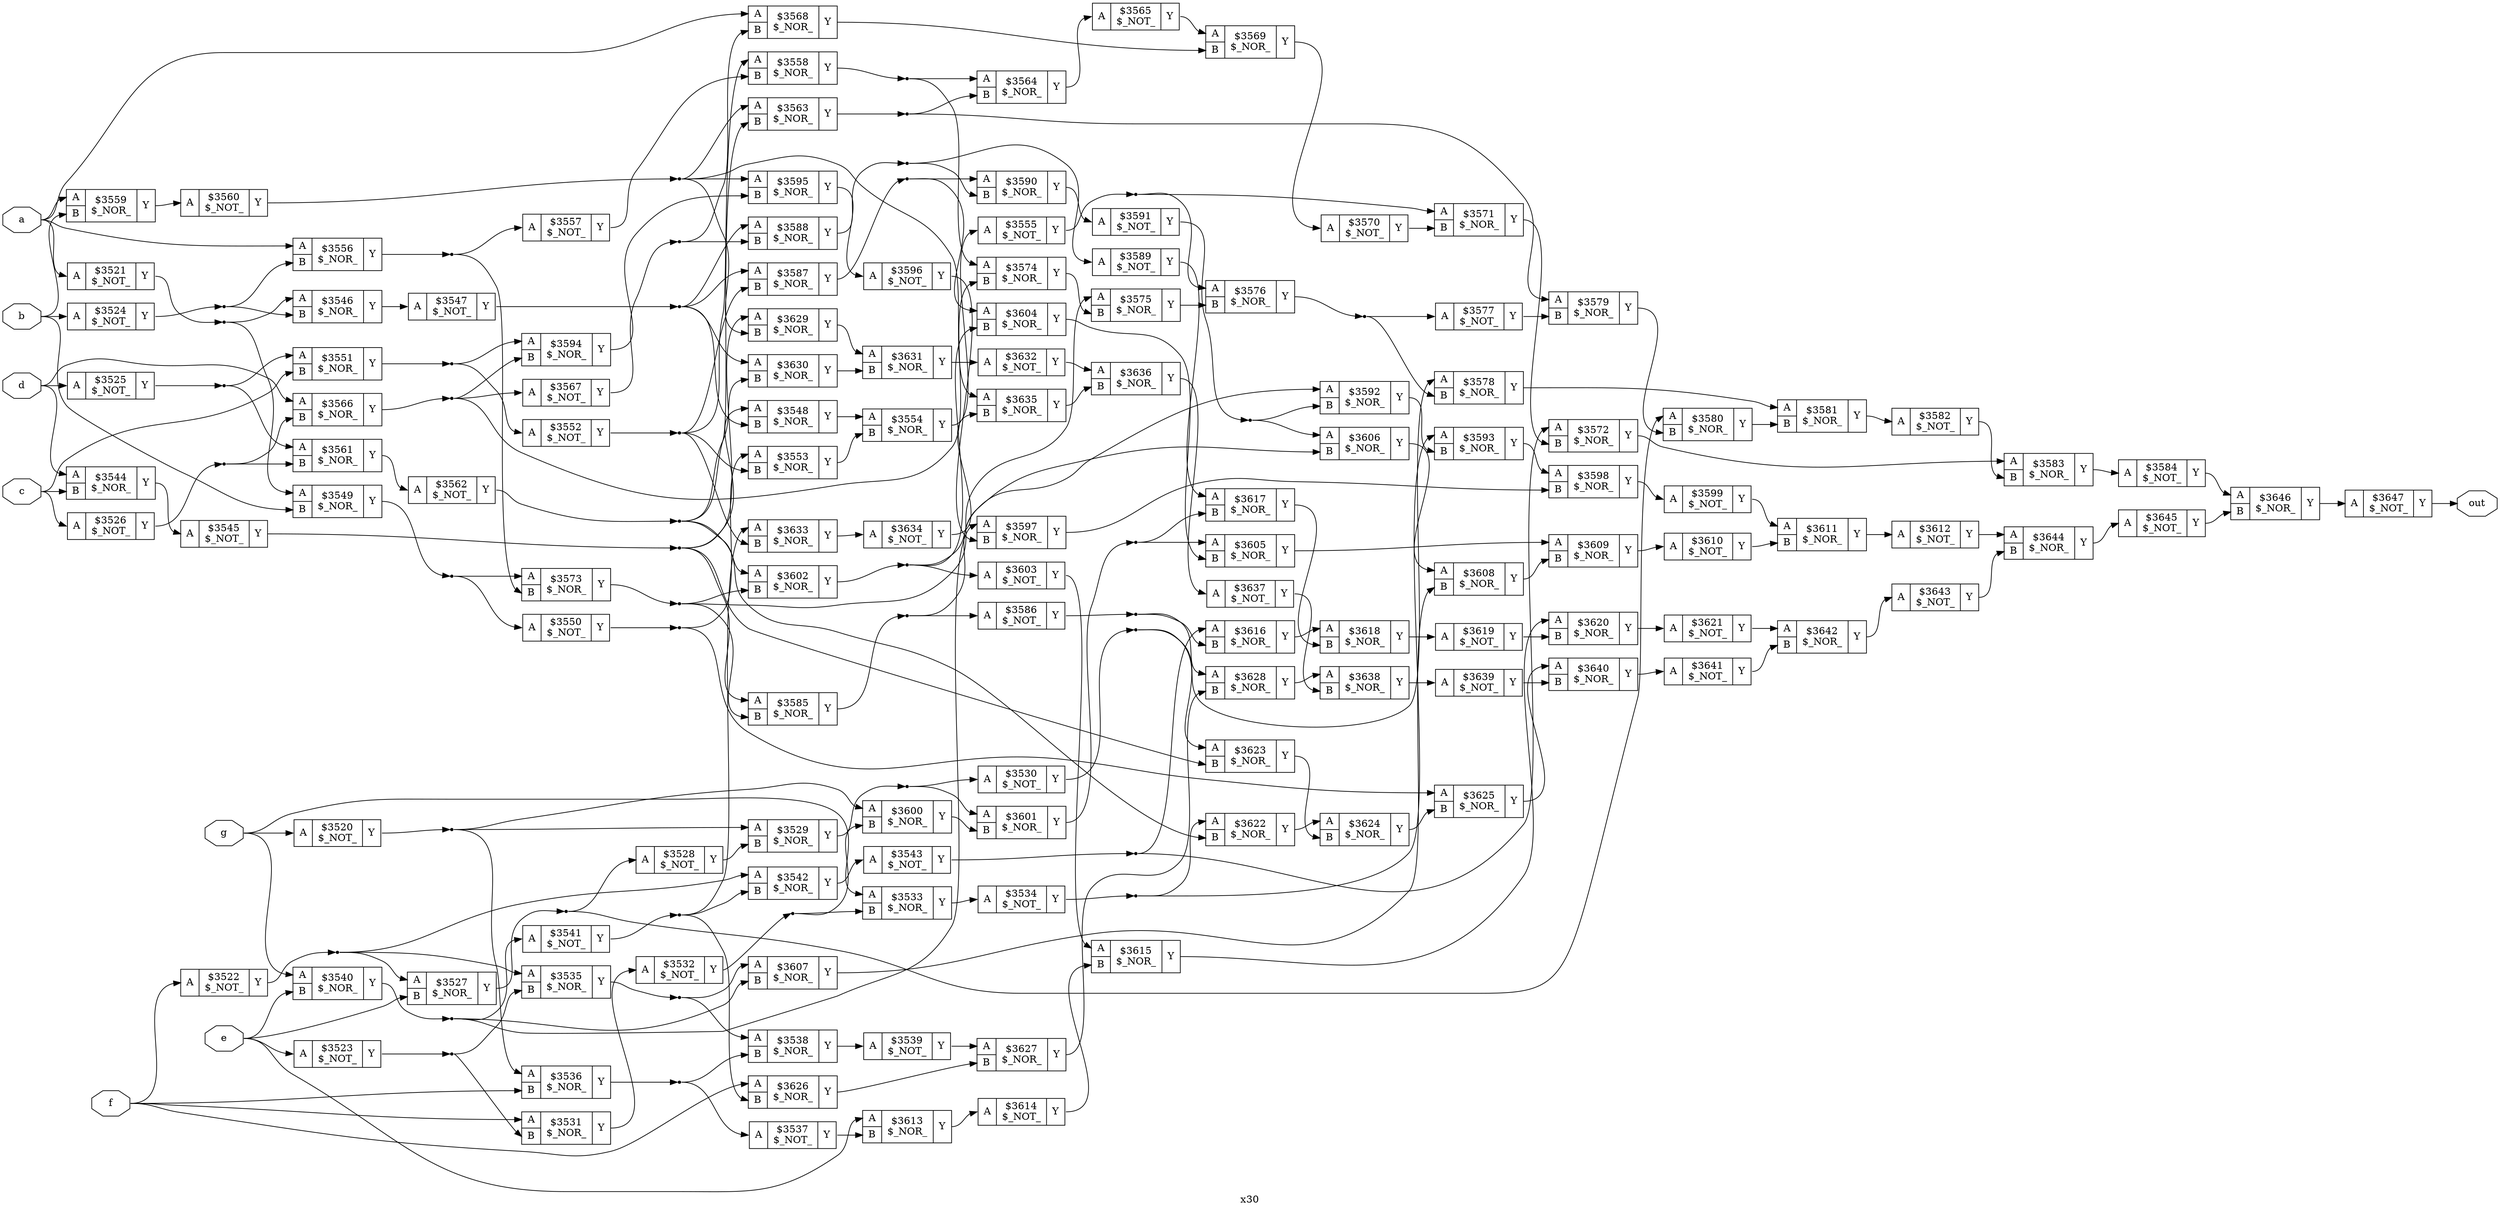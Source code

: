 digraph "x30" {
label="x30";
rankdir="LR";
remincross=true;
n128 [ shape=octagon, label="a", color="black", fontcolor="black" ];
n129 [ shape=octagon, label="b", color="black", fontcolor="black" ];
n130 [ shape=octagon, label="c", color="black", fontcolor="black" ];
n131 [ shape=octagon, label="d", color="black", fontcolor="black" ];
n132 [ shape=octagon, label="e", color="black", fontcolor="black" ];
n133 [ shape=octagon, label="f", color="black", fontcolor="black" ];
n134 [ shape=octagon, label="g", color="black", fontcolor="black" ];
n135 [ shape=octagon, label="out", color="black", fontcolor="black" ];
c138 [ shape=record, label="{{<p136> A}|$3520\n$_NOT_|{<p137> Y}}" ];
c139 [ shape=record, label="{{<p136> A}|$3521\n$_NOT_|{<p137> Y}}" ];
c140 [ shape=record, label="{{<p136> A}|$3522\n$_NOT_|{<p137> Y}}" ];
c141 [ shape=record, label="{{<p136> A}|$3523\n$_NOT_|{<p137> Y}}" ];
c142 [ shape=record, label="{{<p136> A}|$3524\n$_NOT_|{<p137> Y}}" ];
c143 [ shape=record, label="{{<p136> A}|$3525\n$_NOT_|{<p137> Y}}" ];
c144 [ shape=record, label="{{<p136> A}|$3526\n$_NOT_|{<p137> Y}}" ];
c146 [ shape=record, label="{{<p136> A|<p145> B}|$3527\n$_NOR_|{<p137> Y}}" ];
c147 [ shape=record, label="{{<p136> A}|$3528\n$_NOT_|{<p137> Y}}" ];
c148 [ shape=record, label="{{<p136> A|<p145> B}|$3529\n$_NOR_|{<p137> Y}}" ];
c149 [ shape=record, label="{{<p136> A}|$3530\n$_NOT_|{<p137> Y}}" ];
c150 [ shape=record, label="{{<p136> A|<p145> B}|$3531\n$_NOR_|{<p137> Y}}" ];
c151 [ shape=record, label="{{<p136> A}|$3532\n$_NOT_|{<p137> Y}}" ];
c152 [ shape=record, label="{{<p136> A|<p145> B}|$3533\n$_NOR_|{<p137> Y}}" ];
c153 [ shape=record, label="{{<p136> A}|$3534\n$_NOT_|{<p137> Y}}" ];
c154 [ shape=record, label="{{<p136> A|<p145> B}|$3535\n$_NOR_|{<p137> Y}}" ];
c155 [ shape=record, label="{{<p136> A|<p145> B}|$3536\n$_NOR_|{<p137> Y}}" ];
c156 [ shape=record, label="{{<p136> A}|$3537\n$_NOT_|{<p137> Y}}" ];
c157 [ shape=record, label="{{<p136> A|<p145> B}|$3538\n$_NOR_|{<p137> Y}}" ];
c158 [ shape=record, label="{{<p136> A}|$3539\n$_NOT_|{<p137> Y}}" ];
c159 [ shape=record, label="{{<p136> A|<p145> B}|$3540\n$_NOR_|{<p137> Y}}" ];
c160 [ shape=record, label="{{<p136> A}|$3541\n$_NOT_|{<p137> Y}}" ];
c161 [ shape=record, label="{{<p136> A|<p145> B}|$3542\n$_NOR_|{<p137> Y}}" ];
c162 [ shape=record, label="{{<p136> A}|$3543\n$_NOT_|{<p137> Y}}" ];
c163 [ shape=record, label="{{<p136> A|<p145> B}|$3544\n$_NOR_|{<p137> Y}}" ];
c164 [ shape=record, label="{{<p136> A}|$3545\n$_NOT_|{<p137> Y}}" ];
c165 [ shape=record, label="{{<p136> A|<p145> B}|$3546\n$_NOR_|{<p137> Y}}" ];
c166 [ shape=record, label="{{<p136> A}|$3547\n$_NOT_|{<p137> Y}}" ];
c167 [ shape=record, label="{{<p136> A|<p145> B}|$3548\n$_NOR_|{<p137> Y}}" ];
c168 [ shape=record, label="{{<p136> A|<p145> B}|$3549\n$_NOR_|{<p137> Y}}" ];
c169 [ shape=record, label="{{<p136> A}|$3550\n$_NOT_|{<p137> Y}}" ];
c170 [ shape=record, label="{{<p136> A|<p145> B}|$3551\n$_NOR_|{<p137> Y}}" ];
c171 [ shape=record, label="{{<p136> A}|$3552\n$_NOT_|{<p137> Y}}" ];
c172 [ shape=record, label="{{<p136> A|<p145> B}|$3553\n$_NOR_|{<p137> Y}}" ];
c173 [ shape=record, label="{{<p136> A|<p145> B}|$3554\n$_NOR_|{<p137> Y}}" ];
c174 [ shape=record, label="{{<p136> A}|$3555\n$_NOT_|{<p137> Y}}" ];
c175 [ shape=record, label="{{<p136> A|<p145> B}|$3556\n$_NOR_|{<p137> Y}}" ];
c176 [ shape=record, label="{{<p136> A}|$3557\n$_NOT_|{<p137> Y}}" ];
c177 [ shape=record, label="{{<p136> A|<p145> B}|$3558\n$_NOR_|{<p137> Y}}" ];
c178 [ shape=record, label="{{<p136> A|<p145> B}|$3559\n$_NOR_|{<p137> Y}}" ];
c179 [ shape=record, label="{{<p136> A}|$3560\n$_NOT_|{<p137> Y}}" ];
c180 [ shape=record, label="{{<p136> A|<p145> B}|$3561\n$_NOR_|{<p137> Y}}" ];
c181 [ shape=record, label="{{<p136> A}|$3562\n$_NOT_|{<p137> Y}}" ];
c182 [ shape=record, label="{{<p136> A|<p145> B}|$3563\n$_NOR_|{<p137> Y}}" ];
c183 [ shape=record, label="{{<p136> A|<p145> B}|$3564\n$_NOR_|{<p137> Y}}" ];
c184 [ shape=record, label="{{<p136> A}|$3565\n$_NOT_|{<p137> Y}}" ];
c185 [ shape=record, label="{{<p136> A|<p145> B}|$3566\n$_NOR_|{<p137> Y}}" ];
c186 [ shape=record, label="{{<p136> A}|$3567\n$_NOT_|{<p137> Y}}" ];
c187 [ shape=record, label="{{<p136> A|<p145> B}|$3568\n$_NOR_|{<p137> Y}}" ];
c188 [ shape=record, label="{{<p136> A|<p145> B}|$3569\n$_NOR_|{<p137> Y}}" ];
c189 [ shape=record, label="{{<p136> A}|$3570\n$_NOT_|{<p137> Y}}" ];
c190 [ shape=record, label="{{<p136> A|<p145> B}|$3571\n$_NOR_|{<p137> Y}}" ];
c191 [ shape=record, label="{{<p136> A|<p145> B}|$3572\n$_NOR_|{<p137> Y}}" ];
c192 [ shape=record, label="{{<p136> A|<p145> B}|$3573\n$_NOR_|{<p137> Y}}" ];
c193 [ shape=record, label="{{<p136> A|<p145> B}|$3574\n$_NOR_|{<p137> Y}}" ];
c194 [ shape=record, label="{{<p136> A|<p145> B}|$3575\n$_NOR_|{<p137> Y}}" ];
c195 [ shape=record, label="{{<p136> A|<p145> B}|$3576\n$_NOR_|{<p137> Y}}" ];
c196 [ shape=record, label="{{<p136> A}|$3577\n$_NOT_|{<p137> Y}}" ];
c197 [ shape=record, label="{{<p136> A|<p145> B}|$3578\n$_NOR_|{<p137> Y}}" ];
c198 [ shape=record, label="{{<p136> A|<p145> B}|$3579\n$_NOR_|{<p137> Y}}" ];
c199 [ shape=record, label="{{<p136> A|<p145> B}|$3580\n$_NOR_|{<p137> Y}}" ];
c200 [ shape=record, label="{{<p136> A|<p145> B}|$3581\n$_NOR_|{<p137> Y}}" ];
c201 [ shape=record, label="{{<p136> A}|$3582\n$_NOT_|{<p137> Y}}" ];
c202 [ shape=record, label="{{<p136> A|<p145> B}|$3583\n$_NOR_|{<p137> Y}}" ];
c203 [ shape=record, label="{{<p136> A}|$3584\n$_NOT_|{<p137> Y}}" ];
c204 [ shape=record, label="{{<p136> A|<p145> B}|$3585\n$_NOR_|{<p137> Y}}" ];
c205 [ shape=record, label="{{<p136> A}|$3586\n$_NOT_|{<p137> Y}}" ];
c206 [ shape=record, label="{{<p136> A|<p145> B}|$3587\n$_NOR_|{<p137> Y}}" ];
c207 [ shape=record, label="{{<p136> A|<p145> B}|$3588\n$_NOR_|{<p137> Y}}" ];
c208 [ shape=record, label="{{<p136> A}|$3589\n$_NOT_|{<p137> Y}}" ];
c209 [ shape=record, label="{{<p136> A|<p145> B}|$3590\n$_NOR_|{<p137> Y}}" ];
c210 [ shape=record, label="{{<p136> A}|$3591\n$_NOT_|{<p137> Y}}" ];
c211 [ shape=record, label="{{<p136> A|<p145> B}|$3592\n$_NOR_|{<p137> Y}}" ];
c212 [ shape=record, label="{{<p136> A|<p145> B}|$3593\n$_NOR_|{<p137> Y}}" ];
c213 [ shape=record, label="{{<p136> A|<p145> B}|$3594\n$_NOR_|{<p137> Y}}" ];
c214 [ shape=record, label="{{<p136> A|<p145> B}|$3595\n$_NOR_|{<p137> Y}}" ];
c215 [ shape=record, label="{{<p136> A}|$3596\n$_NOT_|{<p137> Y}}" ];
c216 [ shape=record, label="{{<p136> A|<p145> B}|$3597\n$_NOR_|{<p137> Y}}" ];
c217 [ shape=record, label="{{<p136> A|<p145> B}|$3598\n$_NOR_|{<p137> Y}}" ];
c218 [ shape=record, label="{{<p136> A}|$3599\n$_NOT_|{<p137> Y}}" ];
c219 [ shape=record, label="{{<p136> A|<p145> B}|$3600\n$_NOR_|{<p137> Y}}" ];
c220 [ shape=record, label="{{<p136> A|<p145> B}|$3601\n$_NOR_|{<p137> Y}}" ];
c221 [ shape=record, label="{{<p136> A|<p145> B}|$3602\n$_NOR_|{<p137> Y}}" ];
c222 [ shape=record, label="{{<p136> A}|$3603\n$_NOT_|{<p137> Y}}" ];
c223 [ shape=record, label="{{<p136> A|<p145> B}|$3604\n$_NOR_|{<p137> Y}}" ];
c224 [ shape=record, label="{{<p136> A|<p145> B}|$3605\n$_NOR_|{<p137> Y}}" ];
c225 [ shape=record, label="{{<p136> A|<p145> B}|$3606\n$_NOR_|{<p137> Y}}" ];
c226 [ shape=record, label="{{<p136> A|<p145> B}|$3607\n$_NOR_|{<p137> Y}}" ];
c227 [ shape=record, label="{{<p136> A|<p145> B}|$3608\n$_NOR_|{<p137> Y}}" ];
c228 [ shape=record, label="{{<p136> A|<p145> B}|$3609\n$_NOR_|{<p137> Y}}" ];
c229 [ shape=record, label="{{<p136> A}|$3610\n$_NOT_|{<p137> Y}}" ];
c230 [ shape=record, label="{{<p136> A|<p145> B}|$3611\n$_NOR_|{<p137> Y}}" ];
c231 [ shape=record, label="{{<p136> A}|$3612\n$_NOT_|{<p137> Y}}" ];
c232 [ shape=record, label="{{<p136> A|<p145> B}|$3613\n$_NOR_|{<p137> Y}}" ];
c233 [ shape=record, label="{{<p136> A}|$3614\n$_NOT_|{<p137> Y}}" ];
c234 [ shape=record, label="{{<p136> A|<p145> B}|$3615\n$_NOR_|{<p137> Y}}" ];
c235 [ shape=record, label="{{<p136> A|<p145> B}|$3616\n$_NOR_|{<p137> Y}}" ];
c236 [ shape=record, label="{{<p136> A|<p145> B}|$3617\n$_NOR_|{<p137> Y}}" ];
c237 [ shape=record, label="{{<p136> A|<p145> B}|$3618\n$_NOR_|{<p137> Y}}" ];
c238 [ shape=record, label="{{<p136> A}|$3619\n$_NOT_|{<p137> Y}}" ];
c239 [ shape=record, label="{{<p136> A|<p145> B}|$3620\n$_NOR_|{<p137> Y}}" ];
c240 [ shape=record, label="{{<p136> A}|$3621\n$_NOT_|{<p137> Y}}" ];
c241 [ shape=record, label="{{<p136> A|<p145> B}|$3622\n$_NOR_|{<p137> Y}}" ];
c242 [ shape=record, label="{{<p136> A|<p145> B}|$3623\n$_NOR_|{<p137> Y}}" ];
c243 [ shape=record, label="{{<p136> A|<p145> B}|$3624\n$_NOR_|{<p137> Y}}" ];
c244 [ shape=record, label="{{<p136> A|<p145> B}|$3625\n$_NOR_|{<p137> Y}}" ];
c245 [ shape=record, label="{{<p136> A|<p145> B}|$3626\n$_NOR_|{<p137> Y}}" ];
c246 [ shape=record, label="{{<p136> A|<p145> B}|$3627\n$_NOR_|{<p137> Y}}" ];
c247 [ shape=record, label="{{<p136> A|<p145> B}|$3628\n$_NOR_|{<p137> Y}}" ];
c248 [ shape=record, label="{{<p136> A|<p145> B}|$3629\n$_NOR_|{<p137> Y}}" ];
c249 [ shape=record, label="{{<p136> A|<p145> B}|$3630\n$_NOR_|{<p137> Y}}" ];
c250 [ shape=record, label="{{<p136> A|<p145> B}|$3631\n$_NOR_|{<p137> Y}}" ];
c251 [ shape=record, label="{{<p136> A}|$3632\n$_NOT_|{<p137> Y}}" ];
c252 [ shape=record, label="{{<p136> A|<p145> B}|$3633\n$_NOR_|{<p137> Y}}" ];
c253 [ shape=record, label="{{<p136> A}|$3634\n$_NOT_|{<p137> Y}}" ];
c254 [ shape=record, label="{{<p136> A|<p145> B}|$3635\n$_NOR_|{<p137> Y}}" ];
c255 [ shape=record, label="{{<p136> A|<p145> B}|$3636\n$_NOR_|{<p137> Y}}" ];
c256 [ shape=record, label="{{<p136> A}|$3637\n$_NOT_|{<p137> Y}}" ];
c257 [ shape=record, label="{{<p136> A|<p145> B}|$3638\n$_NOR_|{<p137> Y}}" ];
c258 [ shape=record, label="{{<p136> A}|$3639\n$_NOT_|{<p137> Y}}" ];
c259 [ shape=record, label="{{<p136> A|<p145> B}|$3640\n$_NOR_|{<p137> Y}}" ];
c260 [ shape=record, label="{{<p136> A}|$3641\n$_NOT_|{<p137> Y}}" ];
c261 [ shape=record, label="{{<p136> A|<p145> B}|$3642\n$_NOR_|{<p137> Y}}" ];
c262 [ shape=record, label="{{<p136> A}|$3643\n$_NOT_|{<p137> Y}}" ];
c263 [ shape=record, label="{{<p136> A|<p145> B}|$3644\n$_NOR_|{<p137> Y}}" ];
c264 [ shape=record, label="{{<p136> A}|$3645\n$_NOT_|{<p137> Y}}" ];
c265 [ shape=record, label="{{<p136> A|<p145> B}|$3646\n$_NOR_|{<p137> Y}}" ];
c266 [ shape=record, label="{{<p136> A}|$3647\n$_NOT_|{<p137> Y}}" ];
c230:p137:e -> c231:p136:w [color="black", label=""];
c239:p137:e -> c240:p136:w [color="black", label=""];
c203:p137:e -> c265:p136:w [color="black", label=""];
n101 [ shape=point ];
c204:p137:e -> n101:w [color="black", label=""];
n101:e -> c205:p136:w [color="black", label=""];
n101:e -> c211:p136:w [color="black", label=""];
n102 [ shape=point ];
c205:p137:e -> n102:w [color="black", label=""];
n102:e -> c235:p145:w [color="black", label=""];
n102:e -> c247:p136:w [color="black", label=""];
n103 [ shape=point ];
c206:p137:e -> n103:w [color="black", label=""];
n103:e -> c209:p136:w [color="black", label=""];
n103:e -> c223:p136:w [color="black", label=""];
n104 [ shape=point ];
c207:p137:e -> n104:w [color="black", label=""];
n104:e -> c208:p136:w [color="black", label=""];
n104:e -> c209:p145:w [color="black", label=""];
c208:p137:e -> c236:p136:w [color="black", label=""];
c209:p137:e -> c210:p136:w [color="black", label=""];
n107 [ shape=point ];
c210:p137:e -> n107:w [color="black", label=""];
n107:e -> c211:p145:w [color="black", label=""];
n107:e -> c225:p136:w [color="black", label=""];
c211:p137:e -> c212:p145:w [color="black", label=""];
c212:p137:e -> c217:p136:w [color="black", label=""];
n11 [ shape=point ];
c139:p137:e -> n11:w [color="black", label=""];
n11:e -> c165:p136:w [color="black", label=""];
n11:e -> c168:p136:w [color="black", label=""];
c213:p137:e -> c214:p145:w [color="black", label=""];
c214:p137:e -> c215:p136:w [color="black", label=""];
c215:p137:e -> c216:p145:w [color="black", label=""];
c216:p137:e -> c217:p145:w [color="black", label=""];
c217:p137:e -> c218:p136:w [color="black", label=""];
c218:p137:e -> c230:p136:w [color="black", label=""];
c219:p137:e -> c220:p145:w [color="black", label=""];
n117 [ shape=point ];
c220:p137:e -> n117:w [color="black", label=""];
n117:e -> c224:p136:w [color="black", label=""];
n117:e -> c236:p145:w [color="black", label=""];
n118 [ shape=point ];
c221:p137:e -> n118:w [color="black", label=""];
n118:e -> c222:p136:w [color="black", label=""];
n118:e -> c223:p145:w [color="black", label=""];
n118:e -> c225:p145:w [color="black", label=""];
c222:p137:e -> c234:p136:w [color="black", label=""];
c240:p137:e -> c261:p136:w [color="black", label=""];
c223:p137:e -> c224:p145:w [color="black", label=""];
c224:p137:e -> c228:p136:w [color="black", label=""];
c225:p137:e -> c227:p136:w [color="black", label=""];
c226:p137:e -> c227:p145:w [color="black", label=""];
c227:p137:e -> c228:p145:w [color="black", label=""];
c228:p137:e -> c229:p136:w [color="black", label=""];
c229:p137:e -> c230:p145:w [color="black", label=""];
n127 [ shape=point ];
c138:p137:e -> n127:w [color="black", label=""];
n127:e -> c148:p136:w [color="black", label=""];
n127:e -> c155:p136:w [color="black", label=""];
n127:e -> c219:p136:w [color="black", label=""];
n128:e -> c139:p136:w [color="black", label=""];
n128:e -> c175:p136:w [color="black", label=""];
n128:e -> c178:p136:w [color="black", label=""];
n128:e -> c187:p136:w [color="black", label=""];
n129:e -> c142:p136:w [color="black", label=""];
n129:e -> c168:p145:w [color="black", label=""];
n129:e -> c178:p145:w [color="black", label=""];
c241:p137:e -> c243:p136:w [color="black", label=""];
n130:e -> c144:p136:w [color="black", label=""];
n130:e -> c163:p145:w [color="black", label=""];
n130:e -> c170:p145:w [color="black", label=""];
n131:e -> c143:p136:w [color="black", label=""];
n131:e -> c163:p136:w [color="black", label=""];
n131:e -> c185:p136:w [color="black", label=""];
n132:e -> c141:p136:w [color="black", label=""];
n132:e -> c146:p145:w [color="black", label=""];
n132:e -> c159:p145:w [color="black", label=""];
n132:e -> c232:p136:w [color="black", label=""];
n133:e -> c140:p136:w [color="black", label=""];
n133:e -> c150:p136:w [color="black", label=""];
n133:e -> c155:p145:w [color="black", label=""];
n133:e -> c245:p136:w [color="black", label=""];
n134:e -> c138:p136:w [color="black", label=""];
n134:e -> c152:p136:w [color="black", label=""];
n134:e -> c159:p136:w [color="black", label=""];
c266:p137:e -> n135:w [color="black", label=""];
c242:p137:e -> c243:p145:w [color="black", label=""];
c243:p137:e -> c244:p145:w [color="black", label=""];
c244:p137:e -> c259:p136:w [color="black", label=""];
c245:p137:e -> c246:p145:w [color="black", label=""];
c246:p137:e -> c247:p145:w [color="black", label=""];
c247:p137:e -> c257:p136:w [color="black", label=""];
c231:p137:e -> c263:p136:w [color="black", label=""];
c248:p137:e -> c250:p136:w [color="black", label=""];
c249:p137:e -> c250:p145:w [color="black", label=""];
n22 [ shape=point ];
c140:p137:e -> n22:w [color="black", label=""];
n22:e -> c146:p136:w [color="black", label=""];
n22:e -> c154:p136:w [color="black", label=""];
n22:e -> c161:p136:w [color="black", label=""];
c250:p137:e -> c251:p136:w [color="black", label=""];
c251:p137:e -> c255:p136:w [color="black", label=""];
c252:p137:e -> c253:p136:w [color="black", label=""];
c253:p137:e -> c254:p145:w [color="black", label=""];
c254:p137:e -> c255:p145:w [color="black", label=""];
c255:p137:e -> c256:p136:w [color="black", label=""];
c256:p137:e -> c257:p145:w [color="black", label=""];
c232:p137:e -> c233:p136:w [color="black", label=""];
c257:p137:e -> c258:p136:w [color="black", label=""];
c258:p137:e -> c259:p145:w [color="black", label=""];
c259:p137:e -> c260:p136:w [color="black", label=""];
n33 [ shape=point ];
c141:p137:e -> n33:w [color="black", label=""];
n33:e -> c150:p145:w [color="black", label=""];
n33:e -> c154:p145:w [color="black", label=""];
c260:p137:e -> c261:p145:w [color="black", label=""];
c261:p137:e -> c262:p136:w [color="black", label=""];
c262:p137:e -> c263:p145:w [color="black", label=""];
c263:p137:e -> c264:p136:w [color="black", label=""];
c264:p137:e -> c265:p145:w [color="black", label=""];
c265:p137:e -> c266:p136:w [color="black", label=""];
c233:p137:e -> c234:p145:w [color="black", label=""];
n40 [ shape=point ];
c142:p137:e -> n40:w [color="black", label=""];
n40:e -> c165:p145:w [color="black", label=""];
n40:e -> c175:p145:w [color="black", label=""];
n41 [ shape=point ];
c143:p137:e -> n41:w [color="black", label=""];
n41:e -> c170:p136:w [color="black", label=""];
n41:e -> c180:p136:w [color="black", label=""];
n42 [ shape=point ];
c144:p137:e -> n42:w [color="black", label=""];
n42:e -> c180:p145:w [color="black", label=""];
n42:e -> c185:p145:w [color="black", label=""];
n43 [ shape=point ];
c146:p137:e -> n43:w [color="black", label=""];
n43:e -> c147:p136:w [color="black", label=""];
n43:e -> c199:p136:w [color="black", label=""];
c147:p137:e -> c148:p145:w [color="black", label=""];
n45 [ shape=point ];
c148:p137:e -> n45:w [color="black", label=""];
n45:e -> c149:p136:w [color="black", label=""];
n45:e -> c220:p136:w [color="black", label=""];
n46 [ shape=point ];
c149:p137:e -> n46:w [color="black", label=""];
n46:e -> c197:p136:w [color="black", label=""];
n46:e -> c242:p136:w [color="black", label=""];
c150:p137:e -> c151:p136:w [color="black", label=""];
n48 [ shape=point ];
c151:p137:e -> n48:w [color="black", label=""];
n48:e -> c152:p145:w [color="black", label=""];
n48:e -> c219:p145:w [color="black", label=""];
c152:p137:e -> c153:p136:w [color="black", label=""];
c234:p137:e -> c239:p136:w [color="black", label=""];
n50 [ shape=point ];
c153:p137:e -> n50:w [color="black", label=""];
n50:e -> c212:p136:w [color="black", label=""];
n50:e -> c241:p136:w [color="black", label=""];
n51 [ shape=point ];
c154:p137:e -> n51:w [color="black", label=""];
n51:e -> c157:p136:w [color="black", label=""];
n51:e -> c226:p136:w [color="black", label=""];
n52 [ shape=point ];
c155:p137:e -> n52:w [color="black", label=""];
n52:e -> c156:p136:w [color="black", label=""];
n52:e -> c157:p145:w [color="black", label=""];
c156:p137:e -> c232:p145:w [color="black", label=""];
c157:p137:e -> c158:p136:w [color="black", label=""];
c158:p137:e -> c246:p136:w [color="black", label=""];
n56 [ shape=point ];
c159:p137:e -> n56:w [color="black", label=""];
n56:e -> c160:p136:w [color="black", label=""];
n56:e -> c216:p136:w [color="black", label=""];
n56:e -> c226:p145:w [color="black", label=""];
n57 [ shape=point ];
c160:p137:e -> n57:w [color="black", label=""];
n57:e -> c161:p145:w [color="black", label=""];
n57:e -> c245:p145:w [color="black", label=""];
n57:e -> c252:p136:w [color="black", label=""];
c161:p137:e -> c162:p136:w [color="black", label=""];
n59 [ shape=point ];
c162:p137:e -> n59:w [color="black", label=""];
n59:e -> c191:p136:w [color="black", label=""];
n59:e -> c235:p136:w [color="black", label=""];
c235:p137:e -> c237:p136:w [color="black", label=""];
c163:p137:e -> c164:p136:w [color="black", label=""];
n61 [ shape=point ];
c164:p137:e -> n61:w [color="black", label=""];
n61:e -> c167:p136:w [color="black", label=""];
n61:e -> c204:p136:w [color="black", label=""];
n61:e -> c242:p145:w [color="black", label=""];
n61:e -> c248:p136:w [color="black", label=""];
c165:p137:e -> c166:p136:w [color="black", label=""];
n63 [ shape=point ];
c166:p137:e -> n63:w [color="black", label=""];
n63:e -> c167:p145:w [color="black", label=""];
n63:e -> c206:p136:w [color="black", label=""];
n63:e -> c207:p136:w [color="black", label=""];
n63:e -> c249:p136:w [color="black", label=""];
c167:p137:e -> c173:p136:w [color="black", label=""];
n65 [ shape=point ];
c168:p137:e -> n65:w [color="black", label=""];
n65:e -> c169:p136:w [color="black", label=""];
n65:e -> c192:p136:w [color="black", label=""];
n66 [ shape=point ];
c169:p137:e -> n66:w [color="black", label=""];
n66:e -> c172:p136:w [color="black", label=""];
n66:e -> c244:p136:w [color="black", label=""];
n67 [ shape=point ];
c170:p137:e -> n67:w [color="black", label=""];
n67:e -> c171:p136:w [color="black", label=""];
n67:e -> c213:p136:w [color="black", label=""];
n68 [ shape=point ];
c171:p137:e -> n68:w [color="black", label=""];
n68:e -> c172:p145:w [color="black", label=""];
n68:e -> c177:p136:w [color="black", label=""];
n68:e -> c206:p145:w [color="black", label=""];
n68:e -> c252:p145:w [color="black", label=""];
c172:p137:e -> c173:p145:w [color="black", label=""];
c236:p137:e -> c237:p145:w [color="black", label=""];
c173:p137:e -> c174:p136:w [color="black", label=""];
n71 [ shape=point ];
c174:p137:e -> n71:w [color="black", label=""];
n71:e -> c190:p136:w [color="black", label=""];
n71:e -> c195:p136:w [color="black", label=""];
n72 [ shape=point ];
c175:p137:e -> n72:w [color="black", label=""];
n72:e -> c176:p136:w [color="black", label=""];
n72:e -> c192:p145:w [color="black", label=""];
c176:p137:e -> c177:p145:w [color="black", label=""];
n74 [ shape=point ];
c177:p137:e -> n74:w [color="black", label=""];
n74:e -> c183:p136:w [color="black", label=""];
n74:e -> c193:p136:w [color="black", label=""];
c178:p137:e -> c179:p136:w [color="black", label=""];
n76 [ shape=point ];
c179:p137:e -> n76:w [color="black", label=""];
n76:e -> c182:p136:w [color="black", label=""];
n76:e -> c214:p136:w [color="black", label=""];
n76:e -> c248:p145:w [color="black", label=""];
n76:e -> c254:p136:w [color="black", label=""];
c180:p137:e -> c181:p136:w [color="black", label=""];
n78 [ shape=point ];
c181:p137:e -> n78:w [color="black", label=""];
n78:e -> c182:p145:w [color="black", label=""];
n78:e -> c221:p136:w [color="black", label=""];
n78:e -> c241:p145:w [color="black", label=""];
n78:e -> c249:p145:w [color="black", label=""];
n79 [ shape=point ];
c182:p137:e -> n79:w [color="black", label=""];
n79:e -> c183:p145:w [color="black", label=""];
n79:e -> c198:p136:w [color="black", label=""];
c237:p137:e -> c238:p136:w [color="black", label=""];
c183:p137:e -> c184:p136:w [color="black", label=""];
c184:p137:e -> c188:p136:w [color="black", label=""];
n82 [ shape=point ];
c185:p137:e -> n82:w [color="black", label=""];
n82:e -> c186:p136:w [color="black", label=""];
n82:e -> c193:p145:w [color="black", label=""];
n82:e -> c213:p145:w [color="black", label=""];
n83 [ shape=point ];
c186:p137:e -> n83:w [color="black", label=""];
n83:e -> c187:p145:w [color="black", label=""];
n83:e -> c207:p145:w [color="black", label=""];
c187:p137:e -> c188:p145:w [color="black", label=""];
c188:p137:e -> c189:p136:w [color="black", label=""];
c189:p137:e -> c190:p145:w [color="black", label=""];
c190:p137:e -> c191:p145:w [color="black", label=""];
c191:p137:e -> c202:p136:w [color="black", label=""];
n89 [ shape=point ];
c192:p137:e -> n89:w [color="black", label=""];
n89:e -> c194:p136:w [color="black", label=""];
n89:e -> c204:p145:w [color="black", label=""];
n89:e -> c221:p145:w [color="black", label=""];
c238:p137:e -> c239:p145:w [color="black", label=""];
c193:p137:e -> c194:p145:w [color="black", label=""];
c194:p137:e -> c195:p145:w [color="black", label=""];
n92 [ shape=point ];
c195:p137:e -> n92:w [color="black", label=""];
n92:e -> c196:p136:w [color="black", label=""];
n92:e -> c197:p145:w [color="black", label=""];
c196:p137:e -> c198:p145:w [color="black", label=""];
c197:p137:e -> c200:p136:w [color="black", label=""];
c198:p137:e -> c199:p145:w [color="black", label=""];
c199:p137:e -> c200:p145:w [color="black", label=""];
c200:p137:e -> c201:p136:w [color="black", label=""];
c201:p137:e -> c202:p145:w [color="black", label=""];
c202:p137:e -> c203:p136:w [color="black", label=""];
}
